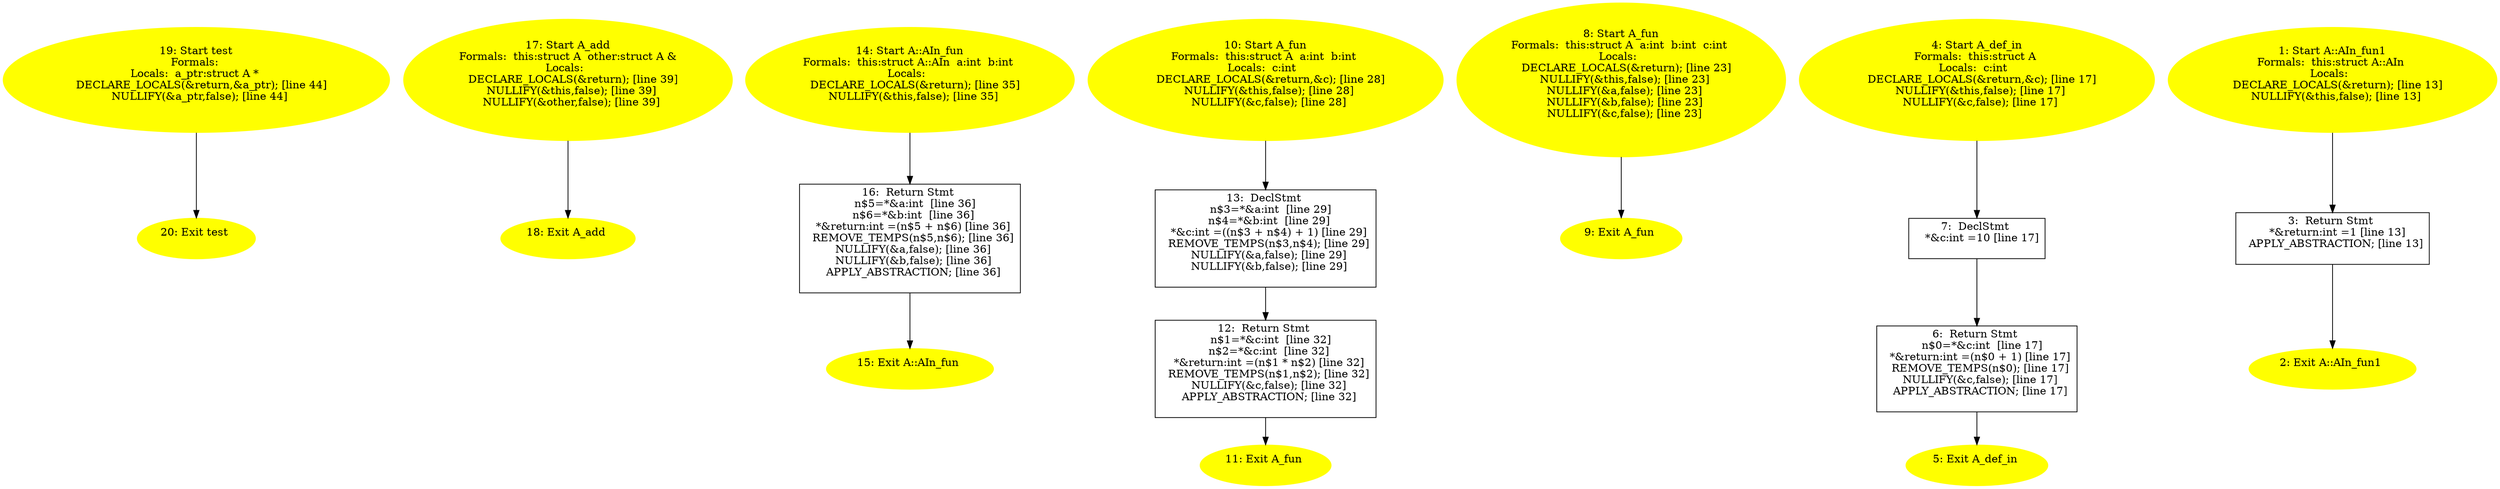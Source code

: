 digraph iCFG {
20 [label="20: Exit test \n  " color=yellow style=filled]
	

19 [label="19: Start test\nFormals: \nLocals:  a_ptr:struct A * \n   DECLARE_LOCALS(&return,&a_ptr); [line 44]\n  NULLIFY(&a_ptr,false); [line 44]\n " color=yellow style=filled]
	

	 19 -> 20 ;
18 [label="18: Exit A_add \n  " color=yellow style=filled]
	

17 [label="17: Start A_add\nFormals:  this:struct A  other:struct A &\nLocals:  \n   DECLARE_LOCALS(&return); [line 39]\n  NULLIFY(&this,false); [line 39]\n  NULLIFY(&other,false); [line 39]\n " color=yellow style=filled]
	

	 17 -> 18 ;
16 [label="16:  Return Stmt \n   n$5=*&a:int  [line 36]\n  n$6=*&b:int  [line 36]\n  *&return:int =(n$5 + n$6) [line 36]\n  REMOVE_TEMPS(n$5,n$6); [line 36]\n  NULLIFY(&a,false); [line 36]\n  NULLIFY(&b,false); [line 36]\n  APPLY_ABSTRACTION; [line 36]\n " shape="box"]
	

	 16 -> 15 ;
15 [label="15: Exit A::AIn_fun \n  " color=yellow style=filled]
	

14 [label="14: Start A::AIn_fun\nFormals:  this:struct A::AIn  a:int  b:int \nLocals:  \n   DECLARE_LOCALS(&return); [line 35]\n  NULLIFY(&this,false); [line 35]\n " color=yellow style=filled]
	

	 14 -> 16 ;
13 [label="13:  DeclStmt \n   n$3=*&a:int  [line 29]\n  n$4=*&b:int  [line 29]\n  *&c:int =((n$3 + n$4) + 1) [line 29]\n  REMOVE_TEMPS(n$3,n$4); [line 29]\n  NULLIFY(&a,false); [line 29]\n  NULLIFY(&b,false); [line 29]\n " shape="box"]
	

	 13 -> 12 ;
12 [label="12:  Return Stmt \n   n$1=*&c:int  [line 32]\n  n$2=*&c:int  [line 32]\n  *&return:int =(n$1 * n$2) [line 32]\n  REMOVE_TEMPS(n$1,n$2); [line 32]\n  NULLIFY(&c,false); [line 32]\n  APPLY_ABSTRACTION; [line 32]\n " shape="box"]
	

	 12 -> 11 ;
11 [label="11: Exit A_fun \n  " color=yellow style=filled]
	

10 [label="10: Start A_fun\nFormals:  this:struct A  a:int  b:int \nLocals:  c:int  \n   DECLARE_LOCALS(&return,&c); [line 28]\n  NULLIFY(&this,false); [line 28]\n  NULLIFY(&c,false); [line 28]\n " color=yellow style=filled]
	

	 10 -> 13 ;
9 [label="9: Exit A_fun \n  " color=yellow style=filled]
	

8 [label="8: Start A_fun\nFormals:  this:struct A  a:int  b:int  c:int \nLocals:  \n   DECLARE_LOCALS(&return); [line 23]\n  NULLIFY(&this,false); [line 23]\n  NULLIFY(&a,false); [line 23]\n  NULLIFY(&b,false); [line 23]\n  NULLIFY(&c,false); [line 23]\n " color=yellow style=filled]
	

	 8 -> 9 ;
7 [label="7:  DeclStmt \n   *&c:int =10 [line 17]\n " shape="box"]
	

	 7 -> 6 ;
6 [label="6:  Return Stmt \n   n$0=*&c:int  [line 17]\n  *&return:int =(n$0 + 1) [line 17]\n  REMOVE_TEMPS(n$0); [line 17]\n  NULLIFY(&c,false); [line 17]\n  APPLY_ABSTRACTION; [line 17]\n " shape="box"]
	

	 6 -> 5 ;
5 [label="5: Exit A_def_in \n  " color=yellow style=filled]
	

4 [label="4: Start A_def_in\nFormals:  this:struct A \nLocals:  c:int  \n   DECLARE_LOCALS(&return,&c); [line 17]\n  NULLIFY(&this,false); [line 17]\n  NULLIFY(&c,false); [line 17]\n " color=yellow style=filled]
	

	 4 -> 7 ;
3 [label="3:  Return Stmt \n   *&return:int =1 [line 13]\n  APPLY_ABSTRACTION; [line 13]\n " shape="box"]
	

	 3 -> 2 ;
2 [label="2: Exit A::AIn_fun1 \n  " color=yellow style=filled]
	

1 [label="1: Start A::AIn_fun1\nFormals:  this:struct A::AIn \nLocals:  \n   DECLARE_LOCALS(&return); [line 13]\n  NULLIFY(&this,false); [line 13]\n " color=yellow style=filled]
	

	 1 -> 3 ;
}
